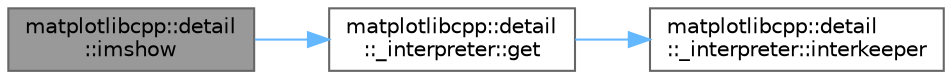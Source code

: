 digraph "matplotlibcpp::detail::imshow"
{
 // LATEX_PDF_SIZE
  bgcolor="transparent";
  edge [fontname=Helvetica,fontsize=10,labelfontname=Helvetica,labelfontsize=10];
  node [fontname=Helvetica,fontsize=10,shape=box,height=0.2,width=0.4];
  rankdir="LR";
  Node1 [id="Node000001",label="matplotlibcpp::detail\l::imshow",height=0.2,width=0.4,color="gray40", fillcolor="grey60", style="filled", fontcolor="black",tooltip=" "];
  Node1 -> Node2 [id="edge1_Node000001_Node000002",color="steelblue1",style="solid",tooltip=" "];
  Node2 [id="Node000002",label="matplotlibcpp::detail\l::_interpreter::get",height=0.2,width=0.4,color="grey40", fillcolor="white", style="filled",URL="$structmatplotlibcpp_1_1detail_1_1__interpreter.html#a46fa5e29f74065df085dd3a808fa4dc4",tooltip=" "];
  Node2 -> Node3 [id="edge2_Node000002_Node000003",color="steelblue1",style="solid",tooltip=" "];
  Node3 [id="Node000003",label="matplotlibcpp::detail\l::_interpreter::interkeeper",height=0.2,width=0.4,color="grey40", fillcolor="white", style="filled",URL="$structmatplotlibcpp_1_1detail_1_1__interpreter.html#a32cb66eeebd22a4b8477aa682163ec2b",tooltip=" "];
}
